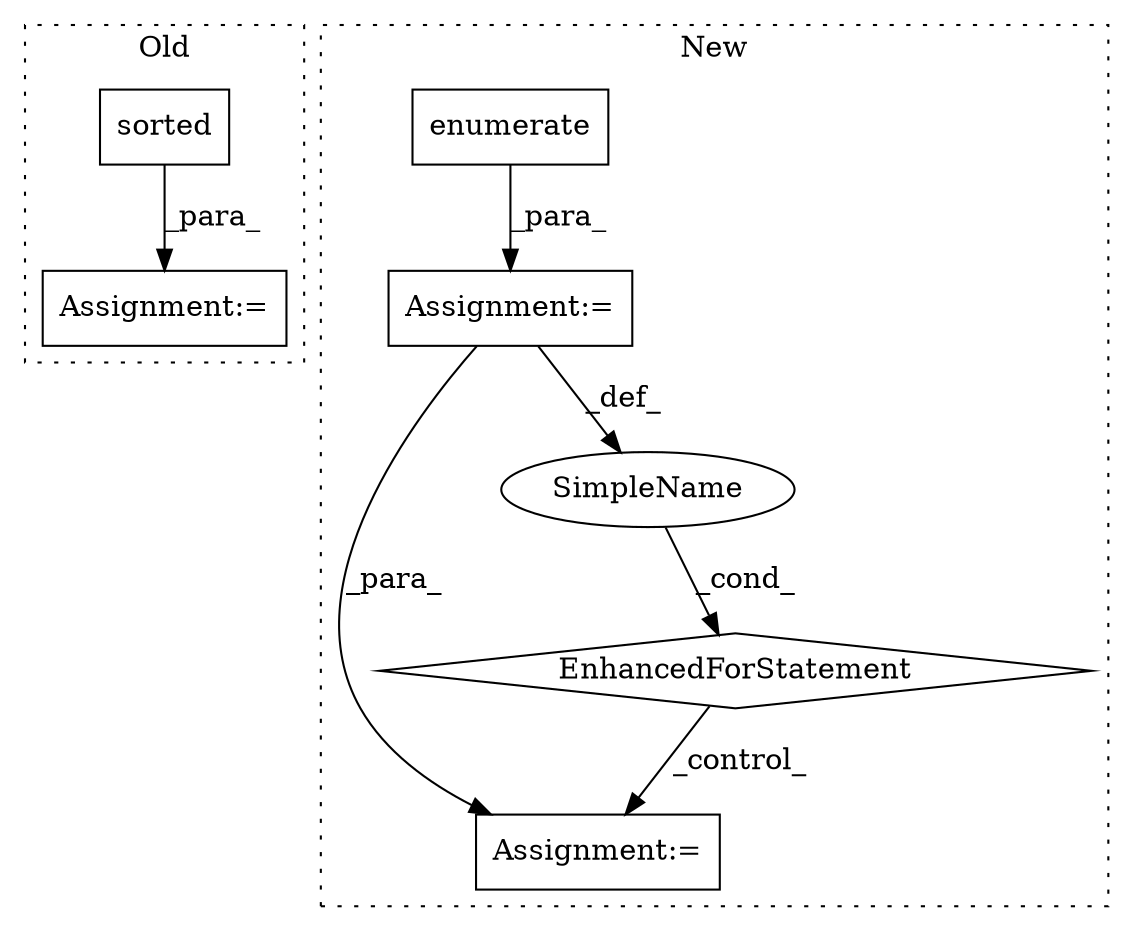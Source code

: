 digraph G {
subgraph cluster0 {
1 [label="sorted" a="32" s="892,954" l="7,1" shape="box"];
3 [label="Assignment:=" a="7" s="891" l="1" shape="box"];
label = "Old";
style="dotted";
}
subgraph cluster1 {
2 [label="enumerate" a="32" s="1452,1478" l="10,1" shape="box"];
4 [label="Assignment:=" a="7" s="1378,1479" l="63,2" shape="box"];
5 [label="EnhancedForStatement" a="70" s="1489,1582" l="57,2" shape="diamond"];
6 [label="Assignment:=" a="7" s="1630" l="1" shape="box"];
7 [label="SimpleName" a="42" s="1550" l="4" shape="ellipse"];
label = "New";
style="dotted";
}
1 -> 3 [label="_para_"];
2 -> 4 [label="_para_"];
4 -> 7 [label="_def_"];
4 -> 6 [label="_para_"];
5 -> 6 [label="_control_"];
7 -> 5 [label="_cond_"];
}